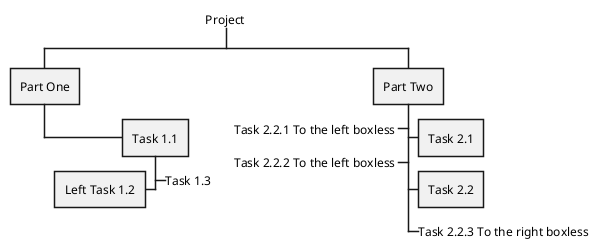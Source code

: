 @startwbs
+_ Project
 + Part One
  + Task 1.1
   +_ Task 1.3
   - Left Task 1.2
 + Part Two
  + Task 2.1
  + Task 2.2
  -_ Task 2.2.1 To the left boxless
  -_ Task 2.2.2 To the left boxless
  +_ Task 2.2.3 To the right boxless
@endwbs